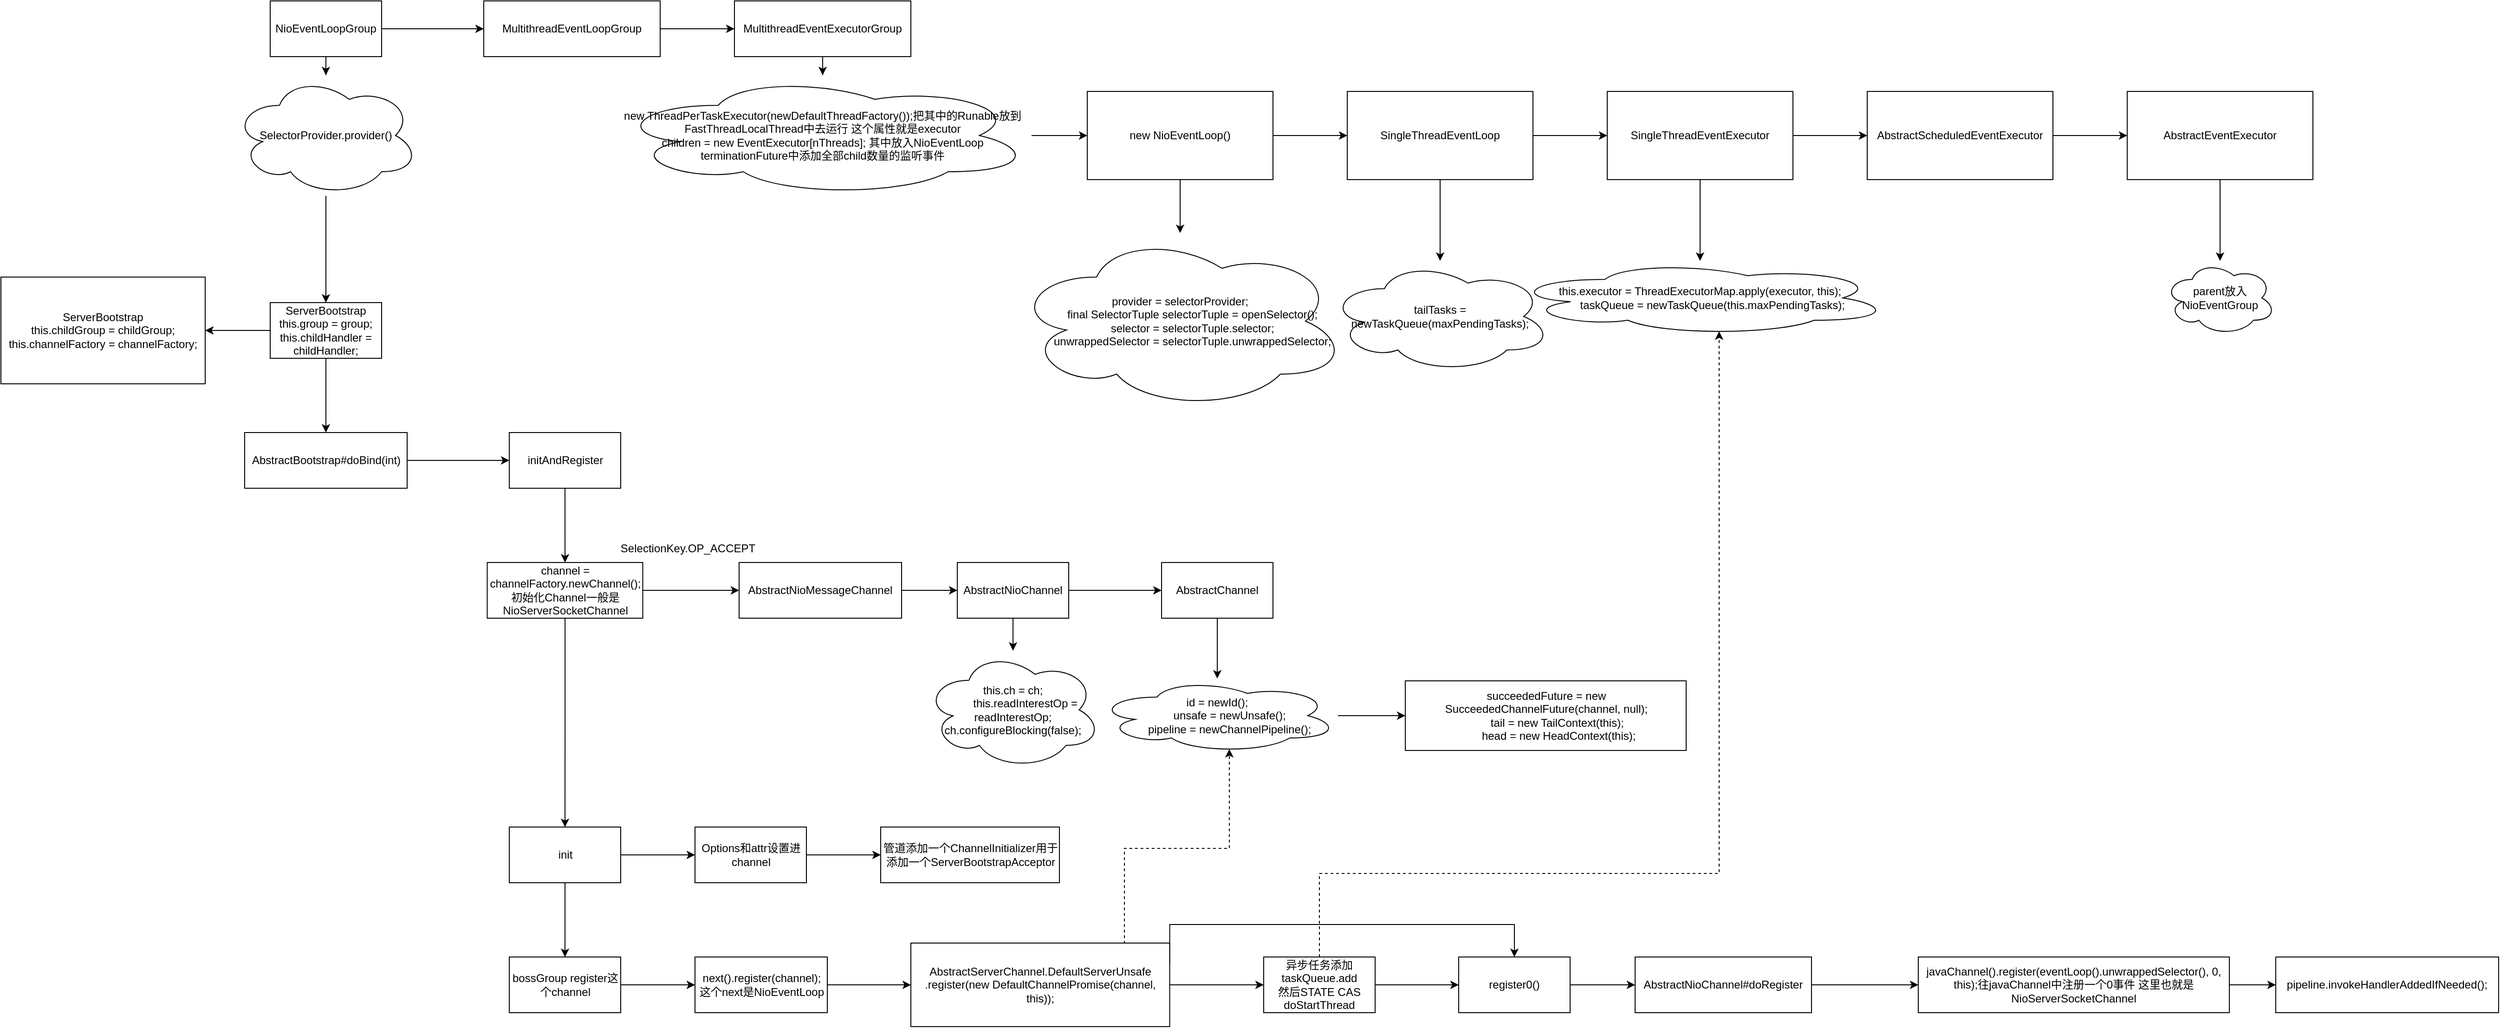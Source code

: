 <mxfile version="21.1.7" type="github">
  <diagram id="C5RBs43oDa-KdzZeNtuy" name="Page-1">
    <mxGraphModel dx="1434" dy="747" grid="1" gridSize="10" guides="1" tooltips="1" connect="1" arrows="1" fold="1" page="1" pageScale="1" pageWidth="827" pageHeight="1169" math="0" shadow="0">
      <root>
        <mxCell id="WIyWlLk6GJQsqaUBKTNV-0" />
        <mxCell id="WIyWlLk6GJQsqaUBKTNV-1" parent="WIyWlLk6GJQsqaUBKTNV-0" />
        <mxCell id="YezV5wfbExkr-e6byGoz-5" value="" style="edgeStyle=orthogonalEdgeStyle;rounded=0;orthogonalLoop=1;jettySize=auto;html=1;" parent="WIyWlLk6GJQsqaUBKTNV-1" source="YezV5wfbExkr-e6byGoz-0" target="YezV5wfbExkr-e6byGoz-4" edge="1">
          <mxGeometry relative="1" as="geometry" />
        </mxCell>
        <mxCell id="YezV5wfbExkr-e6byGoz-11" value="" style="edgeStyle=orthogonalEdgeStyle;rounded=0;orthogonalLoop=1;jettySize=auto;html=1;" parent="WIyWlLk6GJQsqaUBKTNV-1" source="YezV5wfbExkr-e6byGoz-0" target="YezV5wfbExkr-e6byGoz-6" edge="1">
          <mxGeometry relative="1" as="geometry" />
        </mxCell>
        <mxCell id="YezV5wfbExkr-e6byGoz-0" value="NioEventLoopGroup" style="rounded=0;whiteSpace=wrap;html=1;" parent="WIyWlLk6GJQsqaUBKTNV-1" vertex="1">
          <mxGeometry x="340" y="90" width="120" height="60" as="geometry" />
        </mxCell>
        <mxCell id="YezV5wfbExkr-e6byGoz-33" value="" style="edgeStyle=orthogonalEdgeStyle;rounded=0;orthogonalLoop=1;jettySize=auto;html=1;" parent="WIyWlLk6GJQsqaUBKTNV-1" source="YezV5wfbExkr-e6byGoz-4" target="YezV5wfbExkr-e6byGoz-32" edge="1">
          <mxGeometry relative="1" as="geometry" />
        </mxCell>
        <mxCell id="YezV5wfbExkr-e6byGoz-4" value="SelectorProvider.provider()" style="ellipse;shape=cloud;whiteSpace=wrap;html=1;rounded=0;" parent="WIyWlLk6GJQsqaUBKTNV-1" vertex="1">
          <mxGeometry x="300" y="170" width="200" height="130" as="geometry" />
        </mxCell>
        <mxCell id="YezV5wfbExkr-e6byGoz-10" value="" style="edgeStyle=orthogonalEdgeStyle;rounded=0;orthogonalLoop=1;jettySize=auto;html=1;" parent="WIyWlLk6GJQsqaUBKTNV-1" source="YezV5wfbExkr-e6byGoz-6" target="YezV5wfbExkr-e6byGoz-9" edge="1">
          <mxGeometry relative="1" as="geometry" />
        </mxCell>
        <mxCell id="YezV5wfbExkr-e6byGoz-6" value="MultithreadEventLoopGroup" style="rounded=0;whiteSpace=wrap;html=1;" parent="WIyWlLk6GJQsqaUBKTNV-1" vertex="1">
          <mxGeometry x="570" y="90" width="190" height="60" as="geometry" />
        </mxCell>
        <mxCell id="YezV5wfbExkr-e6byGoz-13" value="" style="edgeStyle=orthogonalEdgeStyle;rounded=0;orthogonalLoop=1;jettySize=auto;html=1;" parent="WIyWlLk6GJQsqaUBKTNV-1" source="YezV5wfbExkr-e6byGoz-9" target="YezV5wfbExkr-e6byGoz-12" edge="1">
          <mxGeometry relative="1" as="geometry" />
        </mxCell>
        <mxCell id="YezV5wfbExkr-e6byGoz-9" value="MultithreadEventExecutorGroup" style="rounded=0;whiteSpace=wrap;html=1;" parent="WIyWlLk6GJQsqaUBKTNV-1" vertex="1">
          <mxGeometry x="840" y="90" width="190" height="60" as="geometry" />
        </mxCell>
        <mxCell id="YezV5wfbExkr-e6byGoz-15" value="" style="edgeStyle=orthogonalEdgeStyle;rounded=0;orthogonalLoop=1;jettySize=auto;html=1;" parent="WIyWlLk6GJQsqaUBKTNV-1" source="YezV5wfbExkr-e6byGoz-12" target="YezV5wfbExkr-e6byGoz-14" edge="1">
          <mxGeometry relative="1" as="geometry" />
        </mxCell>
        <mxCell id="YezV5wfbExkr-e6byGoz-12" value="new ThreadPerTaskExecutor(newDefaultThreadFactory());把其中的Runable放到FastThreadLocalThread中去运行 这个属性就是executor&lt;br&gt;children = new EventExecutor[nThreads]; 其中放入NioEventLoop&lt;br&gt;terminationFuture中添加全部child数量的监听事件" style="ellipse;shape=cloud;whiteSpace=wrap;html=1;rounded=0;" parent="WIyWlLk6GJQsqaUBKTNV-1" vertex="1">
          <mxGeometry x="710" y="170" width="450" height="130" as="geometry" />
        </mxCell>
        <mxCell id="YezV5wfbExkr-e6byGoz-17" value="" style="edgeStyle=orthogonalEdgeStyle;rounded=0;orthogonalLoop=1;jettySize=auto;html=1;" parent="WIyWlLk6GJQsqaUBKTNV-1" source="YezV5wfbExkr-e6byGoz-14" target="YezV5wfbExkr-e6byGoz-16" edge="1">
          <mxGeometry relative="1" as="geometry" />
        </mxCell>
        <mxCell id="YezV5wfbExkr-e6byGoz-19" value="" style="edgeStyle=orthogonalEdgeStyle;rounded=0;orthogonalLoop=1;jettySize=auto;html=1;" parent="WIyWlLk6GJQsqaUBKTNV-1" source="YezV5wfbExkr-e6byGoz-14" target="YezV5wfbExkr-e6byGoz-18" edge="1">
          <mxGeometry relative="1" as="geometry" />
        </mxCell>
        <mxCell id="YezV5wfbExkr-e6byGoz-14" value="new NioEventLoop()" style="whiteSpace=wrap;html=1;rounded=0;" parent="WIyWlLk6GJQsqaUBKTNV-1" vertex="1">
          <mxGeometry x="1220" y="187.5" width="200" height="95" as="geometry" />
        </mxCell>
        <mxCell id="YezV5wfbExkr-e6byGoz-16" value="&lt;div&gt;provider = selectorProvider;&lt;/div&gt;&lt;div&gt;&amp;nbsp; &amp;nbsp; &amp;nbsp; &amp;nbsp; final SelectorTuple selectorTuple = openSelector();&lt;/div&gt;&lt;div&gt;&amp;nbsp; &amp;nbsp; &amp;nbsp; &amp;nbsp; selector = selectorTuple.selector;&lt;/div&gt;&lt;div&gt;&amp;nbsp; &amp;nbsp; &amp;nbsp; &amp;nbsp; unwrappedSelector = selectorTuple.unwrappedSelector;&lt;/div&gt;" style="ellipse;shape=cloud;whiteSpace=wrap;html=1;rounded=0;" parent="WIyWlLk6GJQsqaUBKTNV-1" vertex="1">
          <mxGeometry x="1140" y="340" width="360" height="190" as="geometry" />
        </mxCell>
        <mxCell id="YezV5wfbExkr-e6byGoz-21" value="" style="edgeStyle=orthogonalEdgeStyle;rounded=0;orthogonalLoop=1;jettySize=auto;html=1;" parent="WIyWlLk6GJQsqaUBKTNV-1" source="YezV5wfbExkr-e6byGoz-18" target="YezV5wfbExkr-e6byGoz-20" edge="1">
          <mxGeometry relative="1" as="geometry" />
        </mxCell>
        <mxCell id="YezV5wfbExkr-e6byGoz-31" value="" style="edgeStyle=orthogonalEdgeStyle;rounded=0;orthogonalLoop=1;jettySize=auto;html=1;" parent="WIyWlLk6GJQsqaUBKTNV-1" source="YezV5wfbExkr-e6byGoz-18" target="YezV5wfbExkr-e6byGoz-30" edge="1">
          <mxGeometry relative="1" as="geometry" />
        </mxCell>
        <mxCell id="YezV5wfbExkr-e6byGoz-18" value="SingleThreadEventLoop" style="whiteSpace=wrap;html=1;rounded=0;" parent="WIyWlLk6GJQsqaUBKTNV-1" vertex="1">
          <mxGeometry x="1500" y="187.5" width="200" height="95" as="geometry" />
        </mxCell>
        <mxCell id="YezV5wfbExkr-e6byGoz-23" value="" style="edgeStyle=orthogonalEdgeStyle;rounded=0;orthogonalLoop=1;jettySize=auto;html=1;" parent="WIyWlLk6GJQsqaUBKTNV-1" source="YezV5wfbExkr-e6byGoz-20" target="YezV5wfbExkr-e6byGoz-22" edge="1">
          <mxGeometry relative="1" as="geometry" />
        </mxCell>
        <mxCell id="YezV5wfbExkr-e6byGoz-29" value="" style="edgeStyle=orthogonalEdgeStyle;rounded=0;orthogonalLoop=1;jettySize=auto;html=1;" parent="WIyWlLk6GJQsqaUBKTNV-1" source="YezV5wfbExkr-e6byGoz-20" target="YezV5wfbExkr-e6byGoz-28" edge="1">
          <mxGeometry relative="1" as="geometry" />
        </mxCell>
        <mxCell id="YezV5wfbExkr-e6byGoz-20" value="SingleThreadEventExecutor" style="whiteSpace=wrap;html=1;rounded=0;" parent="WIyWlLk6GJQsqaUBKTNV-1" vertex="1">
          <mxGeometry x="1780" y="187.5" width="200" height="95" as="geometry" />
        </mxCell>
        <mxCell id="YezV5wfbExkr-e6byGoz-25" value="" style="edgeStyle=orthogonalEdgeStyle;rounded=0;orthogonalLoop=1;jettySize=auto;html=1;" parent="WIyWlLk6GJQsqaUBKTNV-1" source="YezV5wfbExkr-e6byGoz-22" target="YezV5wfbExkr-e6byGoz-24" edge="1">
          <mxGeometry relative="1" as="geometry" />
        </mxCell>
        <mxCell id="YezV5wfbExkr-e6byGoz-22" value="AbstractScheduledEventExecutor" style="whiteSpace=wrap;html=1;rounded=0;" parent="WIyWlLk6GJQsqaUBKTNV-1" vertex="1">
          <mxGeometry x="2060" y="187.5" width="200" height="95" as="geometry" />
        </mxCell>
        <mxCell id="YezV5wfbExkr-e6byGoz-27" value="" style="edgeStyle=orthogonalEdgeStyle;rounded=0;orthogonalLoop=1;jettySize=auto;html=1;" parent="WIyWlLk6GJQsqaUBKTNV-1" source="YezV5wfbExkr-e6byGoz-24" target="YezV5wfbExkr-e6byGoz-26" edge="1">
          <mxGeometry relative="1" as="geometry" />
        </mxCell>
        <mxCell id="YezV5wfbExkr-e6byGoz-24" value="AbstractEventExecutor" style="whiteSpace=wrap;html=1;rounded=0;" parent="WIyWlLk6GJQsqaUBKTNV-1" vertex="1">
          <mxGeometry x="2340" y="187.5" width="200" height="95" as="geometry" />
        </mxCell>
        <mxCell id="YezV5wfbExkr-e6byGoz-26" value="parent放入NioEventGroup" style="ellipse;shape=cloud;whiteSpace=wrap;html=1;rounded=0;" parent="WIyWlLk6GJQsqaUBKTNV-1" vertex="1">
          <mxGeometry x="2380" y="370" width="120" height="80" as="geometry" />
        </mxCell>
        <mxCell id="YezV5wfbExkr-e6byGoz-28" value="&lt;div&gt;this.executor = ThreadExecutorMap.apply(executor, this);&lt;/div&gt;&lt;div&gt;&amp;nbsp; &amp;nbsp; &amp;nbsp; &amp;nbsp; taskQueue = newTaskQueue(this.maxPendingTasks);&lt;/div&gt;" style="ellipse;shape=cloud;whiteSpace=wrap;html=1;rounded=0;" parent="WIyWlLk6GJQsqaUBKTNV-1" vertex="1">
          <mxGeometry x="1675" y="370" width="410" height="80" as="geometry" />
        </mxCell>
        <mxCell id="YezV5wfbExkr-e6byGoz-30" value="tailTasks = newTaskQueue(maxPendingTasks);" style="ellipse;shape=cloud;whiteSpace=wrap;html=1;rounded=0;" parent="WIyWlLk6GJQsqaUBKTNV-1" vertex="1">
          <mxGeometry x="1480" y="370" width="240" height="120" as="geometry" />
        </mxCell>
        <mxCell id="YezV5wfbExkr-e6byGoz-35" value="" style="edgeStyle=orthogonalEdgeStyle;rounded=0;orthogonalLoop=1;jettySize=auto;html=1;" parent="WIyWlLk6GJQsqaUBKTNV-1" source="YezV5wfbExkr-e6byGoz-32" target="YezV5wfbExkr-e6byGoz-34" edge="1">
          <mxGeometry relative="1" as="geometry" />
        </mxCell>
        <mxCell id="03fZ7KgPIVQaMH1wQuBe-1" value="" style="edgeStyle=orthogonalEdgeStyle;rounded=0;orthogonalLoop=1;jettySize=auto;html=1;" parent="WIyWlLk6GJQsqaUBKTNV-1" source="YezV5wfbExkr-e6byGoz-32" target="03fZ7KgPIVQaMH1wQuBe-0" edge="1">
          <mxGeometry relative="1" as="geometry" />
        </mxCell>
        <mxCell id="YezV5wfbExkr-e6byGoz-32" value="ServerBootstrap&lt;br&gt;this.group = group;&lt;br&gt;this.childHandler = childHandler;" style="whiteSpace=wrap;html=1;rounded=0;" parent="WIyWlLk6GJQsqaUBKTNV-1" vertex="1">
          <mxGeometry x="340" y="415" width="120" height="60" as="geometry" />
        </mxCell>
        <mxCell id="YezV5wfbExkr-e6byGoz-34" value="ServerBootstrap&lt;br&gt;this.childGroup = childGroup;&lt;br&gt;this.channelFactory = channelFactory;" style="whiteSpace=wrap;html=1;rounded=0;" parent="WIyWlLk6GJQsqaUBKTNV-1" vertex="1">
          <mxGeometry x="50" y="387.5" width="220" height="115" as="geometry" />
        </mxCell>
        <mxCell id="03fZ7KgPIVQaMH1wQuBe-3" value="" style="edgeStyle=orthogonalEdgeStyle;rounded=0;orthogonalLoop=1;jettySize=auto;html=1;" parent="WIyWlLk6GJQsqaUBKTNV-1" source="03fZ7KgPIVQaMH1wQuBe-0" target="03fZ7KgPIVQaMH1wQuBe-2" edge="1">
          <mxGeometry relative="1" as="geometry" />
        </mxCell>
        <mxCell id="03fZ7KgPIVQaMH1wQuBe-0" value="AbstractBootstrap#doBind(int)" style="whiteSpace=wrap;html=1;rounded=0;" parent="WIyWlLk6GJQsqaUBKTNV-1" vertex="1">
          <mxGeometry x="312.5" y="555" width="175" height="60" as="geometry" />
        </mxCell>
        <mxCell id="03fZ7KgPIVQaMH1wQuBe-5" value="" style="edgeStyle=orthogonalEdgeStyle;rounded=0;orthogonalLoop=1;jettySize=auto;html=1;" parent="WIyWlLk6GJQsqaUBKTNV-1" source="03fZ7KgPIVQaMH1wQuBe-2" target="03fZ7KgPIVQaMH1wQuBe-4" edge="1">
          <mxGeometry relative="1" as="geometry" />
        </mxCell>
        <mxCell id="03fZ7KgPIVQaMH1wQuBe-2" value="initAndRegister" style="whiteSpace=wrap;html=1;rounded=0;" parent="WIyWlLk6GJQsqaUBKTNV-1" vertex="1">
          <mxGeometry x="597.5" y="555" width="120" height="60" as="geometry" />
        </mxCell>
        <mxCell id="03fZ7KgPIVQaMH1wQuBe-7" value="" style="edgeStyle=orthogonalEdgeStyle;rounded=0;orthogonalLoop=1;jettySize=auto;html=1;" parent="WIyWlLk6GJQsqaUBKTNV-1" source="03fZ7KgPIVQaMH1wQuBe-4" target="03fZ7KgPIVQaMH1wQuBe-6" edge="1">
          <mxGeometry relative="1" as="geometry" />
        </mxCell>
        <mxCell id="03fZ7KgPIVQaMH1wQuBe-22" value="" style="edgeStyle=orthogonalEdgeStyle;rounded=0;orthogonalLoop=1;jettySize=auto;html=1;" parent="WIyWlLk6GJQsqaUBKTNV-1" source="03fZ7KgPIVQaMH1wQuBe-4" target="03fZ7KgPIVQaMH1wQuBe-21" edge="1">
          <mxGeometry relative="1" as="geometry" />
        </mxCell>
        <mxCell id="03fZ7KgPIVQaMH1wQuBe-4" value="channel = channelFactory.newChannel();初始化Channel一般是NioServerSocketChannel" style="whiteSpace=wrap;html=1;rounded=0;" parent="WIyWlLk6GJQsqaUBKTNV-1" vertex="1">
          <mxGeometry x="573.75" y="695" width="167.5" height="60" as="geometry" />
        </mxCell>
        <mxCell id="03fZ7KgPIVQaMH1wQuBe-15" value="" style="edgeStyle=orthogonalEdgeStyle;rounded=0;orthogonalLoop=1;jettySize=auto;html=1;" parent="WIyWlLk6GJQsqaUBKTNV-1" source="03fZ7KgPIVQaMH1wQuBe-6" target="03fZ7KgPIVQaMH1wQuBe-14" edge="1">
          <mxGeometry relative="1" as="geometry" />
        </mxCell>
        <mxCell id="03fZ7KgPIVQaMH1wQuBe-6" value="AbstractNioMessageChannel" style="whiteSpace=wrap;html=1;rounded=0;" parent="WIyWlLk6GJQsqaUBKTNV-1" vertex="1">
          <mxGeometry x="845" y="695" width="175" height="60" as="geometry" />
        </mxCell>
        <mxCell id="03fZ7KgPIVQaMH1wQuBe-11" value="" style="edgeStyle=orthogonalEdgeStyle;rounded=0;orthogonalLoop=1;jettySize=auto;html=1;" parent="WIyWlLk6GJQsqaUBKTNV-1" source="03fZ7KgPIVQaMH1wQuBe-8" target="03fZ7KgPIVQaMH1wQuBe-10" edge="1">
          <mxGeometry relative="1" as="geometry" />
        </mxCell>
        <mxCell id="03fZ7KgPIVQaMH1wQuBe-8" value="AbstractChannel" style="whiteSpace=wrap;html=1;rounded=0;" parent="WIyWlLk6GJQsqaUBKTNV-1" vertex="1">
          <mxGeometry x="1300" y="695" width="120" height="60" as="geometry" />
        </mxCell>
        <mxCell id="03fZ7KgPIVQaMH1wQuBe-13" value="" style="edgeStyle=orthogonalEdgeStyle;rounded=0;orthogonalLoop=1;jettySize=auto;html=1;" parent="WIyWlLk6GJQsqaUBKTNV-1" source="03fZ7KgPIVQaMH1wQuBe-10" target="03fZ7KgPIVQaMH1wQuBe-12" edge="1">
          <mxGeometry relative="1" as="geometry" />
        </mxCell>
        <mxCell id="03fZ7KgPIVQaMH1wQuBe-10" value="&lt;div&gt;id = newId();&lt;/div&gt;&lt;div&gt;&amp;nbsp; &amp;nbsp; &amp;nbsp; &amp;nbsp; unsafe = newUnsafe();&lt;/div&gt;&lt;div&gt;&amp;nbsp; &amp;nbsp; &amp;nbsp; &amp;nbsp; pipeline = newChannelPipeline();&lt;/div&gt;" style="ellipse;shape=cloud;whiteSpace=wrap;html=1;rounded=0;" parent="WIyWlLk6GJQsqaUBKTNV-1" vertex="1">
          <mxGeometry x="1230" y="820" width="260" height="80" as="geometry" />
        </mxCell>
        <mxCell id="03fZ7KgPIVQaMH1wQuBe-12" value="&lt;div&gt;succeededFuture = new SucceededChannelFuture(channel, null);&lt;/div&gt;&lt;div&gt;&amp;nbsp; &amp;nbsp; &amp;nbsp; &amp;nbsp;&lt;span style=&quot;background-color: initial;&quot;&gt;tail = new TailContext(this);&lt;/span&gt;&lt;/div&gt;&lt;div&gt;&amp;nbsp; &amp;nbsp; &amp;nbsp; &amp;nbsp; head = new HeadContext(this);&lt;/div&gt;" style="whiteSpace=wrap;html=1;rounded=0;" parent="WIyWlLk6GJQsqaUBKTNV-1" vertex="1">
          <mxGeometry x="1562.5" y="822.5" width="302.5" height="75" as="geometry" />
        </mxCell>
        <mxCell id="03fZ7KgPIVQaMH1wQuBe-18" value="" style="edgeStyle=orthogonalEdgeStyle;rounded=0;orthogonalLoop=1;jettySize=auto;html=1;" parent="WIyWlLk6GJQsqaUBKTNV-1" source="03fZ7KgPIVQaMH1wQuBe-14" target="03fZ7KgPIVQaMH1wQuBe-17" edge="1">
          <mxGeometry relative="1" as="geometry" />
        </mxCell>
        <mxCell id="03fZ7KgPIVQaMH1wQuBe-19" value="" style="edgeStyle=orthogonalEdgeStyle;rounded=0;orthogonalLoop=1;jettySize=auto;html=1;" parent="WIyWlLk6GJQsqaUBKTNV-1" source="03fZ7KgPIVQaMH1wQuBe-14" target="03fZ7KgPIVQaMH1wQuBe-8" edge="1">
          <mxGeometry relative="1" as="geometry" />
        </mxCell>
        <mxCell id="03fZ7KgPIVQaMH1wQuBe-14" value="AbstractNioChannel" style="whiteSpace=wrap;html=1;rounded=0;" parent="WIyWlLk6GJQsqaUBKTNV-1" vertex="1">
          <mxGeometry x="1080" y="695" width="120" height="60" as="geometry" />
        </mxCell>
        <mxCell id="03fZ7KgPIVQaMH1wQuBe-17" value="&lt;div&gt;this.ch = ch;&lt;/div&gt;&lt;div&gt;&amp;nbsp; &amp;nbsp; &amp;nbsp; &amp;nbsp; this.readInterestOp = readInterestOp;&lt;/div&gt;&lt;div&gt;ch.configureBlocking(false);&lt;br&gt;&lt;/div&gt;" style="ellipse;shape=cloud;whiteSpace=wrap;html=1;rounded=0;" parent="WIyWlLk6GJQsqaUBKTNV-1" vertex="1">
          <mxGeometry x="1045" y="790" width="190" height="127.5" as="geometry" />
        </mxCell>
        <mxCell id="03fZ7KgPIVQaMH1wQuBe-20" value="SelectionKey.OP_ACCEPT" style="text;html=1;strokeColor=none;fillColor=none;align=center;verticalAlign=middle;whiteSpace=wrap;rounded=0;" parent="WIyWlLk6GJQsqaUBKTNV-1" vertex="1">
          <mxGeometry x="760" y="665" width="60" height="30" as="geometry" />
        </mxCell>
        <mxCell id="03fZ7KgPIVQaMH1wQuBe-24" value="" style="edgeStyle=orthogonalEdgeStyle;rounded=0;orthogonalLoop=1;jettySize=auto;html=1;" parent="WIyWlLk6GJQsqaUBKTNV-1" source="03fZ7KgPIVQaMH1wQuBe-21" target="03fZ7KgPIVQaMH1wQuBe-23" edge="1">
          <mxGeometry relative="1" as="geometry" />
        </mxCell>
        <mxCell id="03fZ7KgPIVQaMH1wQuBe-28" value="" style="edgeStyle=orthogonalEdgeStyle;rounded=0;orthogonalLoop=1;jettySize=auto;html=1;" parent="WIyWlLk6GJQsqaUBKTNV-1" source="03fZ7KgPIVQaMH1wQuBe-21" target="03fZ7KgPIVQaMH1wQuBe-27" edge="1">
          <mxGeometry relative="1" as="geometry" />
        </mxCell>
        <mxCell id="03fZ7KgPIVQaMH1wQuBe-21" value="init" style="whiteSpace=wrap;html=1;rounded=0;" parent="WIyWlLk6GJQsqaUBKTNV-1" vertex="1">
          <mxGeometry x="597.5" y="980" width="120" height="60" as="geometry" />
        </mxCell>
        <mxCell id="03fZ7KgPIVQaMH1wQuBe-26" value="" style="edgeStyle=orthogonalEdgeStyle;rounded=0;orthogonalLoop=1;jettySize=auto;html=1;" parent="WIyWlLk6GJQsqaUBKTNV-1" source="03fZ7KgPIVQaMH1wQuBe-23" target="03fZ7KgPIVQaMH1wQuBe-25" edge="1">
          <mxGeometry relative="1" as="geometry" />
        </mxCell>
        <mxCell id="03fZ7KgPIVQaMH1wQuBe-23" value="Options和attr设置进channel" style="whiteSpace=wrap;html=1;rounded=0;" parent="WIyWlLk6GJQsqaUBKTNV-1" vertex="1">
          <mxGeometry x="797.5" y="980" width="120" height="60" as="geometry" />
        </mxCell>
        <mxCell id="03fZ7KgPIVQaMH1wQuBe-25" value="管道添加一个ChannelInitializer用于添加一个ServerBootstrapAcceptor" style="whiteSpace=wrap;html=1;rounded=0;" parent="WIyWlLk6GJQsqaUBKTNV-1" vertex="1">
          <mxGeometry x="997.5" y="980" width="192.5" height="60" as="geometry" />
        </mxCell>
        <mxCell id="03fZ7KgPIVQaMH1wQuBe-30" value="" style="edgeStyle=orthogonalEdgeStyle;rounded=0;orthogonalLoop=1;jettySize=auto;html=1;" parent="WIyWlLk6GJQsqaUBKTNV-1" source="03fZ7KgPIVQaMH1wQuBe-27" target="03fZ7KgPIVQaMH1wQuBe-29" edge="1">
          <mxGeometry relative="1" as="geometry" />
        </mxCell>
        <mxCell id="03fZ7KgPIVQaMH1wQuBe-27" value="bossGroup register这个channel" style="whiteSpace=wrap;html=1;rounded=0;" parent="WIyWlLk6GJQsqaUBKTNV-1" vertex="1">
          <mxGeometry x="597.5" y="1120" width="120" height="60" as="geometry" />
        </mxCell>
        <mxCell id="03fZ7KgPIVQaMH1wQuBe-32" value="" style="edgeStyle=orthogonalEdgeStyle;rounded=0;orthogonalLoop=1;jettySize=auto;html=1;" parent="WIyWlLk6GJQsqaUBKTNV-1" source="03fZ7KgPIVQaMH1wQuBe-29" target="03fZ7KgPIVQaMH1wQuBe-31" edge="1">
          <mxGeometry relative="1" as="geometry" />
        </mxCell>
        <mxCell id="03fZ7KgPIVQaMH1wQuBe-29" value="next().register(channel);&lt;br&gt;这个next是NioEventLoop" style="whiteSpace=wrap;html=1;rounded=0;" parent="WIyWlLk6GJQsqaUBKTNV-1" vertex="1">
          <mxGeometry x="797.5" y="1120" width="142.5" height="60" as="geometry" />
        </mxCell>
        <mxCell id="03fZ7KgPIVQaMH1wQuBe-35" style="edgeStyle=orthogonalEdgeStyle;rounded=0;orthogonalLoop=1;jettySize=auto;html=1;exitX=0.5;exitY=0;exitDx=0;exitDy=0;entryX=0.55;entryY=0.95;entryDx=0;entryDy=0;entryPerimeter=0;dashed=1;" parent="WIyWlLk6GJQsqaUBKTNV-1" source="03fZ7KgPIVQaMH1wQuBe-31" target="03fZ7KgPIVQaMH1wQuBe-10" edge="1">
          <mxGeometry relative="1" as="geometry">
            <Array as="points">
              <mxPoint x="1260" y="1105" />
              <mxPoint x="1260" y="1003" />
              <mxPoint x="1373" y="1003" />
            </Array>
          </mxGeometry>
        </mxCell>
        <mxCell id="03fZ7KgPIVQaMH1wQuBe-37" value="" style="edgeStyle=orthogonalEdgeStyle;rounded=0;orthogonalLoop=1;jettySize=auto;html=1;" parent="WIyWlLk6GJQsqaUBKTNV-1" source="03fZ7KgPIVQaMH1wQuBe-31" target="03fZ7KgPIVQaMH1wQuBe-36" edge="1">
          <mxGeometry relative="1" as="geometry" />
        </mxCell>
        <mxCell id="03fZ7KgPIVQaMH1wQuBe-38" style="edgeStyle=orthogonalEdgeStyle;rounded=0;orthogonalLoop=1;jettySize=auto;html=1;exitX=1;exitY=0.25;exitDx=0;exitDy=0;entryX=0.5;entryY=0;entryDx=0;entryDy=0;" parent="WIyWlLk6GJQsqaUBKTNV-1" source="03fZ7KgPIVQaMH1wQuBe-31" target="03fZ7KgPIVQaMH1wQuBe-33" edge="1">
          <mxGeometry relative="1" as="geometry">
            <Array as="points">
              <mxPoint x="1309" y="1085" />
              <mxPoint x="1680" y="1085" />
            </Array>
          </mxGeometry>
        </mxCell>
        <mxCell id="03fZ7KgPIVQaMH1wQuBe-31" value="AbstractServerChannel.DefaultServerUnsafe&lt;br&gt;.register(new DefaultChannelPromise(channel, this));" style="whiteSpace=wrap;html=1;rounded=0;" parent="WIyWlLk6GJQsqaUBKTNV-1" vertex="1">
          <mxGeometry x="1030" y="1105" width="278.75" height="90" as="geometry" />
        </mxCell>
        <mxCell id="rHsjEcyMvHM0YnN_dOji-2" value="" style="edgeStyle=orthogonalEdgeStyle;rounded=0;orthogonalLoop=1;jettySize=auto;html=1;" edge="1" parent="WIyWlLk6GJQsqaUBKTNV-1" source="03fZ7KgPIVQaMH1wQuBe-33" target="rHsjEcyMvHM0YnN_dOji-0">
          <mxGeometry relative="1" as="geometry" />
        </mxCell>
        <mxCell id="03fZ7KgPIVQaMH1wQuBe-33" value="register0()" style="whiteSpace=wrap;html=1;rounded=0;" parent="WIyWlLk6GJQsqaUBKTNV-1" vertex="1">
          <mxGeometry x="1620.005" y="1120" width="120" height="60" as="geometry" />
        </mxCell>
        <mxCell id="03fZ7KgPIVQaMH1wQuBe-39" value="" style="edgeStyle=orthogonalEdgeStyle;rounded=0;orthogonalLoop=1;jettySize=auto;html=1;" parent="WIyWlLk6GJQsqaUBKTNV-1" source="03fZ7KgPIVQaMH1wQuBe-36" target="03fZ7KgPIVQaMH1wQuBe-33" edge="1">
          <mxGeometry relative="1" as="geometry" />
        </mxCell>
        <mxCell id="03fZ7KgPIVQaMH1wQuBe-40" style="edgeStyle=orthogonalEdgeStyle;rounded=0;orthogonalLoop=1;jettySize=auto;html=1;dashed=1;entryX=0.55;entryY=0.95;entryDx=0;entryDy=0;entryPerimeter=0;" parent="WIyWlLk6GJQsqaUBKTNV-1" source="03fZ7KgPIVQaMH1wQuBe-36" target="YezV5wfbExkr-e6byGoz-28" edge="1">
          <mxGeometry relative="1" as="geometry">
            <Array as="points">
              <mxPoint x="1470" y="1030" />
              <mxPoint x="1901" y="1030" />
            </Array>
          </mxGeometry>
        </mxCell>
        <mxCell id="03fZ7KgPIVQaMH1wQuBe-36" value="异步任务添加taskQueue.add&lt;br&gt;然后STATE CAS&lt;br&gt;doStartThread" style="whiteSpace=wrap;html=1;rounded=0;" parent="WIyWlLk6GJQsqaUBKTNV-1" vertex="1">
          <mxGeometry x="1410" y="1120" width="120" height="60" as="geometry" />
        </mxCell>
        <mxCell id="rHsjEcyMvHM0YnN_dOji-4" value="" style="edgeStyle=orthogonalEdgeStyle;rounded=0;orthogonalLoop=1;jettySize=auto;html=1;" edge="1" parent="WIyWlLk6GJQsqaUBKTNV-1" source="rHsjEcyMvHM0YnN_dOji-0" target="rHsjEcyMvHM0YnN_dOji-3">
          <mxGeometry relative="1" as="geometry" />
        </mxCell>
        <mxCell id="rHsjEcyMvHM0YnN_dOji-0" value="AbstractNioChannel#doRegister" style="whiteSpace=wrap;html=1;rounded=0;" vertex="1" parent="WIyWlLk6GJQsqaUBKTNV-1">
          <mxGeometry x="1810" y="1120" width="189.99" height="60" as="geometry" />
        </mxCell>
        <mxCell id="rHsjEcyMvHM0YnN_dOji-6" value="" style="edgeStyle=orthogonalEdgeStyle;rounded=0;orthogonalLoop=1;jettySize=auto;html=1;" edge="1" parent="WIyWlLk6GJQsqaUBKTNV-1" source="rHsjEcyMvHM0YnN_dOji-3" target="rHsjEcyMvHM0YnN_dOji-5">
          <mxGeometry relative="1" as="geometry" />
        </mxCell>
        <mxCell id="rHsjEcyMvHM0YnN_dOji-3" value="javaChannel().register(eventLoop().unwrappedSelector(), 0, this);往javaChannel中注册一个0事件 这里也就是NioServerSocketChannel" style="whiteSpace=wrap;html=1;rounded=0;" vertex="1" parent="WIyWlLk6GJQsqaUBKTNV-1">
          <mxGeometry x="2114.98" y="1120" width="335.02" height="60" as="geometry" />
        </mxCell>
        <mxCell id="rHsjEcyMvHM0YnN_dOji-5" value="pipeline.invokeHandlerAddedIfNeeded();" style="whiteSpace=wrap;html=1;rounded=0;" vertex="1" parent="WIyWlLk6GJQsqaUBKTNV-1">
          <mxGeometry x="2500" y="1120" width="240" height="60" as="geometry" />
        </mxCell>
      </root>
    </mxGraphModel>
  </diagram>
</mxfile>
